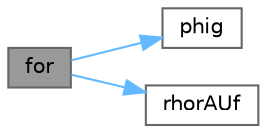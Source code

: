 digraph "for"
{
 // LATEX_PDF_SIZE
  bgcolor="transparent";
  edge [fontname=Helvetica,fontsize=10,labelfontname=Helvetica,labelfontsize=10];
  node [fontname=Helvetica,fontsize=10,shape=box,height=0.2,width=0.4];
  rankdir="LR";
  Node1 [id="Node000001",label="for",height=0.2,width=0.4,color="gray40", fillcolor="grey60", style="filled", fontcolor="black",tooltip=" "];
  Node1 -> Node2 [id="edge1_Node000001_Node000002",color="steelblue1",style="solid",tooltip=" "];
  Node2 [id="Node000002",label="phig",height=0.2,width=0.4,color="grey40", fillcolor="white", style="filled",URL="$combustion_2fireFoam_2pEqn_8H.html#ab366fe1286aa2f043749e6189a6367ad",tooltip=" "];
  Node1 -> Node3 [id="edge2_Node000001_Node000003",color="steelblue1",style="solid",tooltip=" "];
  Node3 [id="Node000003",label="rhorAUf",height=0.2,width=0.4,color="grey40", fillcolor="white", style="filled",URL="$combustion_2fireFoam_2pEqn_8H.html#afd8c4e61a2e39cb5143264971d9c72b8",tooltip=" "];
}
